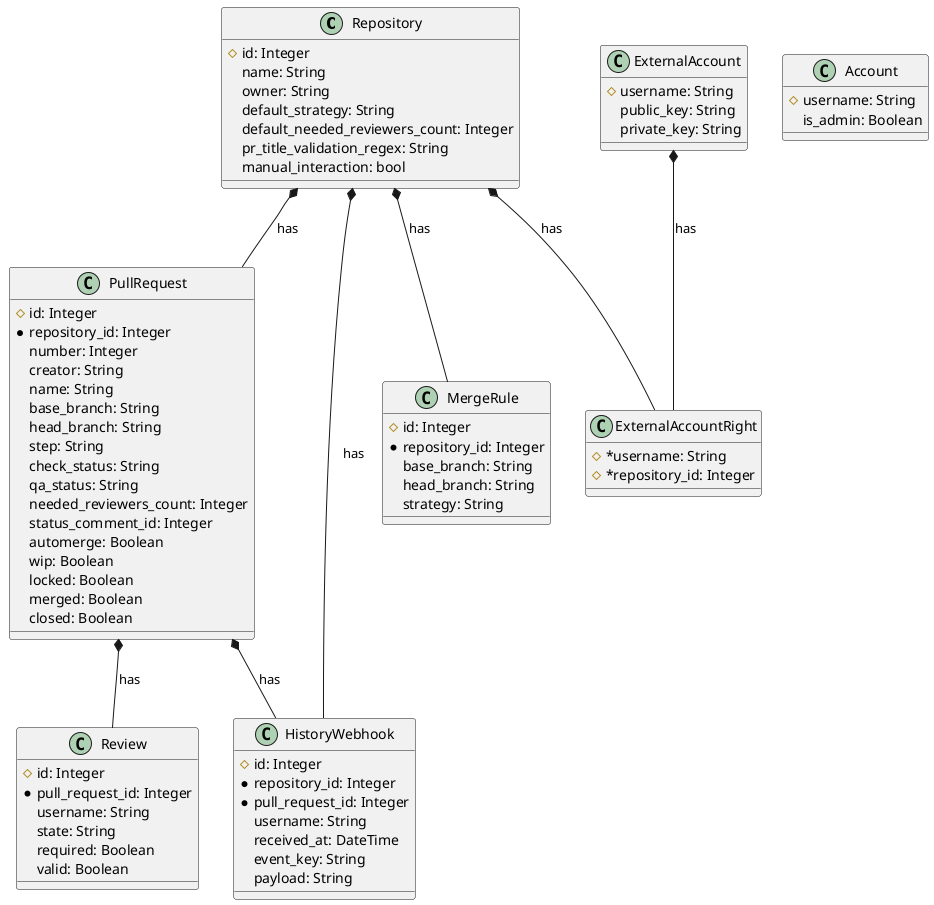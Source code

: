 @startuml Schema
class Repository {
    #id: Integer
    name: String
    owner: String
    default_strategy: String
    default_needed_reviewers_count: Integer
    pr_title_validation_regex: String
    manual_interaction: bool
}

class PullRequest {
    #id: Integer
    *repository_id: Integer
    number: Integer
    creator: String
    name: String
    base_branch: String
    head_branch: String
    step: String
    check_status: String
    qa_status: String
    needed_reviewers_count: Integer
    status_comment_id: Integer
    automerge: Boolean
    wip: Boolean
    locked: Boolean
    merged: Boolean
    closed: Boolean
}

class Review {
    #id: Integer
    *pull_request_id: Integer
    username: String
    state: String
    required: Boolean
    valid: Boolean
}

class MergeRule {
    #id: Integer
    *repository_id: Integer
    base_branch: String
    head_branch: String
    strategy: String
}

class ExternalAccount {
    #username: String
    public_key: String
    private_key: String
}
class ExternalAccountRight {
    #*username: String
    #*repository_id: Integer
}

class Account {
    #username: String
    is_admin: Boolean
}

class HistoryWebhook {
    #id: Integer
    *repository_id: Integer
    *pull_request_id: Integer
    username: String
    received_at: DateTime
    event_key: String
    payload: String
}

Repository *-- PullRequest : has
Repository *-- MergeRule : has
PullRequest *-- Review : has
ExternalAccount *-- ExternalAccountRight : has
Repository *-- ExternalAccountRight : has
Repository *-- HistoryWebhook : has
PullRequest *-- HistoryWebhook : has
@enduml
